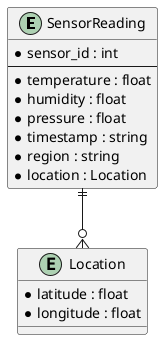 @startuml
entity "SensorReading" {
  * sensor_id : int
  --
  * temperature : float
  * humidity : float
  * pressure : float
  * timestamp : string
  * region : string
  * location : Location
}

entity "Location" {
  * latitude : float
  * longitude : float
}

SensorReading ||--o{ Location
@enduml
